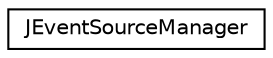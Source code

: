 digraph "Graphical Class Hierarchy"
{
  edge [fontname="Helvetica",fontsize="10",labelfontname="Helvetica",labelfontsize="10"];
  node [fontname="Helvetica",fontsize="10",shape=record];
  rankdir="LR";
  Node1 [label="JEventSourceManager",height=0.2,width=0.4,color="black", fillcolor="white", style="filled",URL="$class_j_event_source_manager.html"];
}
